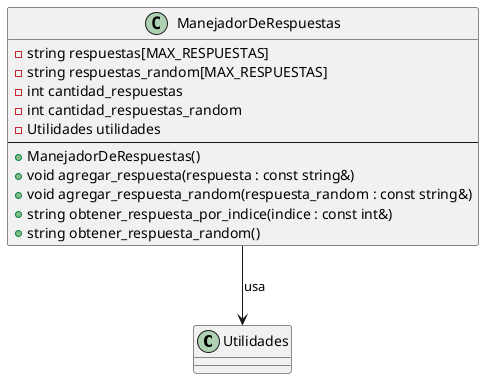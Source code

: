 @startuml
'https://plantuml.com/class-diagram

class Utilidades

class ManejadorDeRespuestas {
    - string respuestas[MAX_RESPUESTAS]
    - string respuestas_random[MAX_RESPUESTAS]
    - int cantidad_respuestas
    - int cantidad_respuestas_random
    - Utilidades utilidades
    ---
    + ManejadorDeRespuestas()
    + void agregar_respuesta(respuesta : const string&)
    + void agregar_respuesta_random(respuesta_random : const string&)
    + string obtener_respuesta_por_indice(indice : const int&)
    + string obtener_respuesta_random()
}

' Relaciones
ManejadorDeRespuestas --> Utilidades : "usa"

@enduml